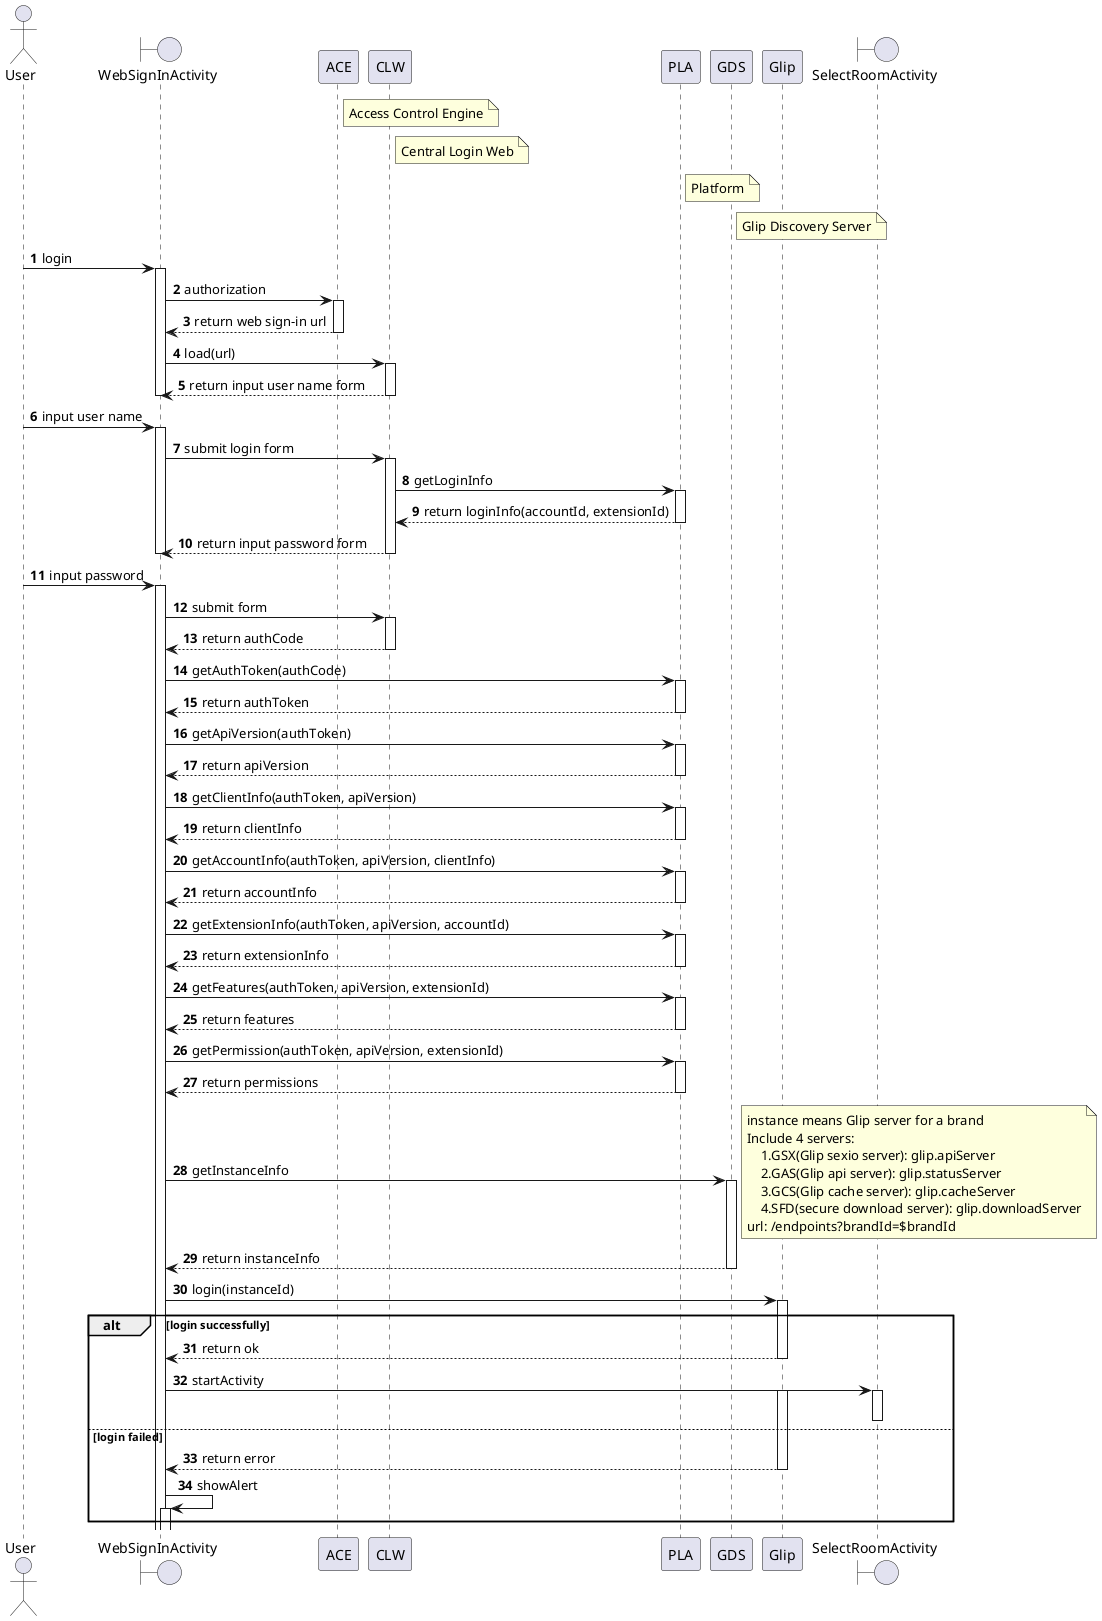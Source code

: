 @startuml
'https://plantuml.com/sequence-diagram

'refer to: https://wiki.ringcentral.com/pages/viewpage.action?pageId=450862368

autonumber

actor User
boundary WebSignInActivity
note right of ACE: Access Control Engine
note right of CLW: Central Login Web
note right of PLA: Platform
note right of GDS: Glip Discovery Server
boundary SelectRoomActivity order 20
autoactivate on

User -> WebSignInActivity: login

WebSignInActivity -> ACE: authorization

return return web sign-in url

WebSignInActivity -> CLW: load(url)
return return input user name form
deactivate

User -> WebSignInActivity: input user name

WebSignInActivity -> CLW: submit login form


CLW -> PLA: getLoginInfo
return return loginInfo(accountId, extensionId)

return return input password form
deactivate

User -> WebSignInActivity: input password

WebSignInActivity -> CLW: submit form
return return authCode

WebSignInActivity -> PLA: getAuthToken(authCode)
return return authToken

WebSignInActivity -> PLA: getApiVersion(authToken)
return return apiVersion

WebSignInActivity -> PLA: getClientInfo(authToken, apiVersion)
return return clientInfo

WebSignInActivity -> PLA: getAccountInfo(authToken, apiVersion, clientInfo)
return return accountInfo

WebSignInActivity -> PLA: getExtensionInfo(authToken, apiVersion, accountId)
return return extensionInfo

WebSignInActivity -> PLA: getFeatures(authToken, apiVersion, extensionId)
return return features

WebSignInActivity -> PLA: getPermission(authToken, apiVersion, extensionId)
return return permissions

WebSignInActivity -> GDS: getInstanceInfo
note right
instance means Glip server for a brand
Include 4 servers:
    1.GSX(Glip sexio server): glip.apiServer
    2.GAS(Glip api server): glip.statusServer
    3.GCS(Glip cache server): glip.cacheServer
    4.SFD(secure download server): glip.downloadServer
url: /endpoints?brandId=$brandId
end note
return return instanceInfo

WebSignInActivity -> Glip: login(instanceId)
alt login successfully
    Glip --> WebSignInActivity: return ok
    WebSignInActivity -> SelectRoomActivity: startActivity
    deactivate
else login failed
    activate Glip
    Glip --> WebSignInActivity: return error
    WebSignInActivity -> WebSignInActivity: showAlert
end


@enduml